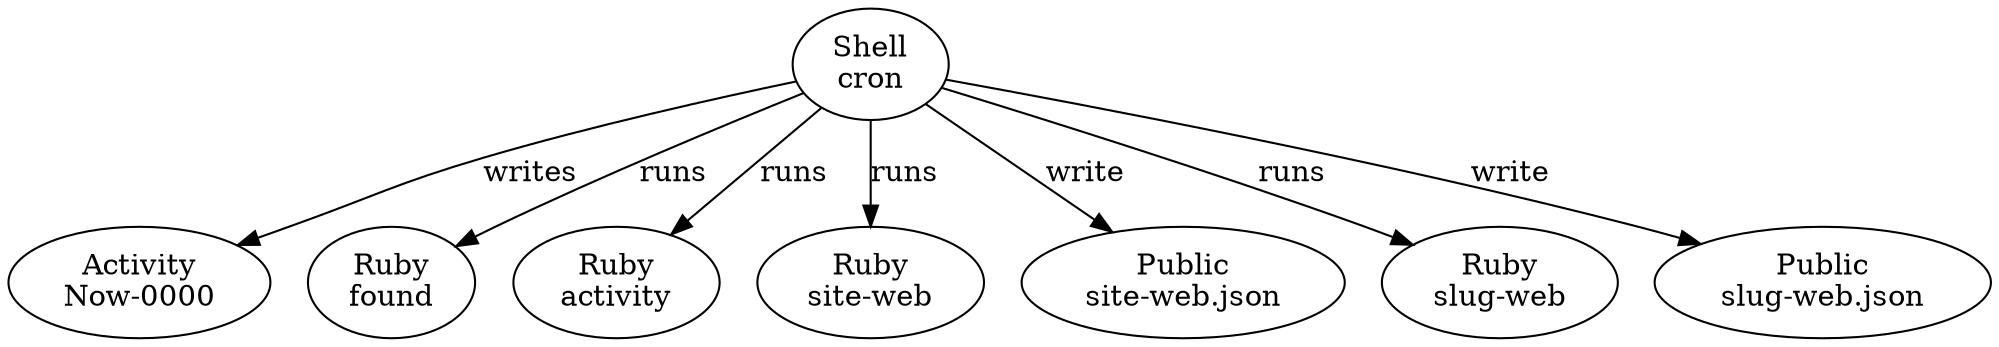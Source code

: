 digraph {
0 [label="Shell\ncron"]
1 [label="Activity\nNow-0000"]
2 [label="Ruby\nfound"]
3 [label="Ruby\nactivity"]
4 [label="Ruby\nsite-web"]
5 [label="Public\nsite-web.json"]
6 [label="Ruby\nslug-web"]
7 [label="Public\nslug-web.json"]
0 -> 1 [label="writes"]
0 -> 2 [label="runs"]
0 -> 3 [label="runs"]
0 -> 4 [label="runs"]
0 -> 5 [label="write"]
0 -> 6 [label="runs"]
0 -> 7 [label="write"]
}

